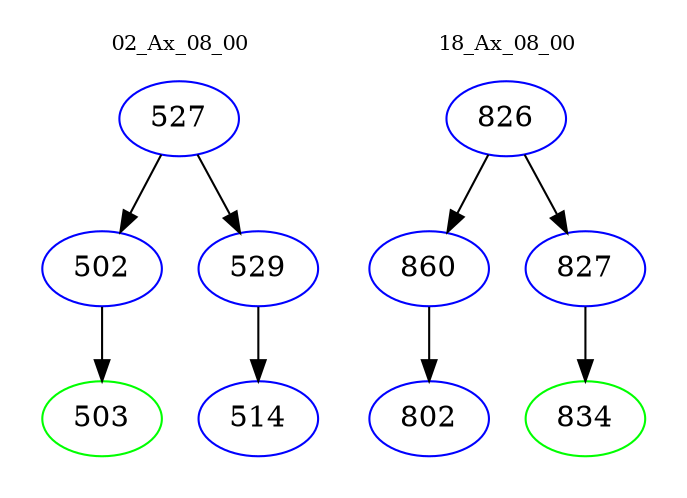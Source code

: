 digraph{
subgraph cluster_0 {
color = white
label = "02_Ax_08_00";
fontsize=10;
T0_527 [label="527", color="blue"]
T0_527 -> T0_502 [color="black"]
T0_502 [label="502", color="blue"]
T0_502 -> T0_503 [color="black"]
T0_503 [label="503", color="green"]
T0_527 -> T0_529 [color="black"]
T0_529 [label="529", color="blue"]
T0_529 -> T0_514 [color="black"]
T0_514 [label="514", color="blue"]
}
subgraph cluster_1 {
color = white
label = "18_Ax_08_00";
fontsize=10;
T1_826 [label="826", color="blue"]
T1_826 -> T1_860 [color="black"]
T1_860 [label="860", color="blue"]
T1_860 -> T1_802 [color="black"]
T1_802 [label="802", color="blue"]
T1_826 -> T1_827 [color="black"]
T1_827 [label="827", color="blue"]
T1_827 -> T1_834 [color="black"]
T1_834 [label="834", color="green"]
}
}
